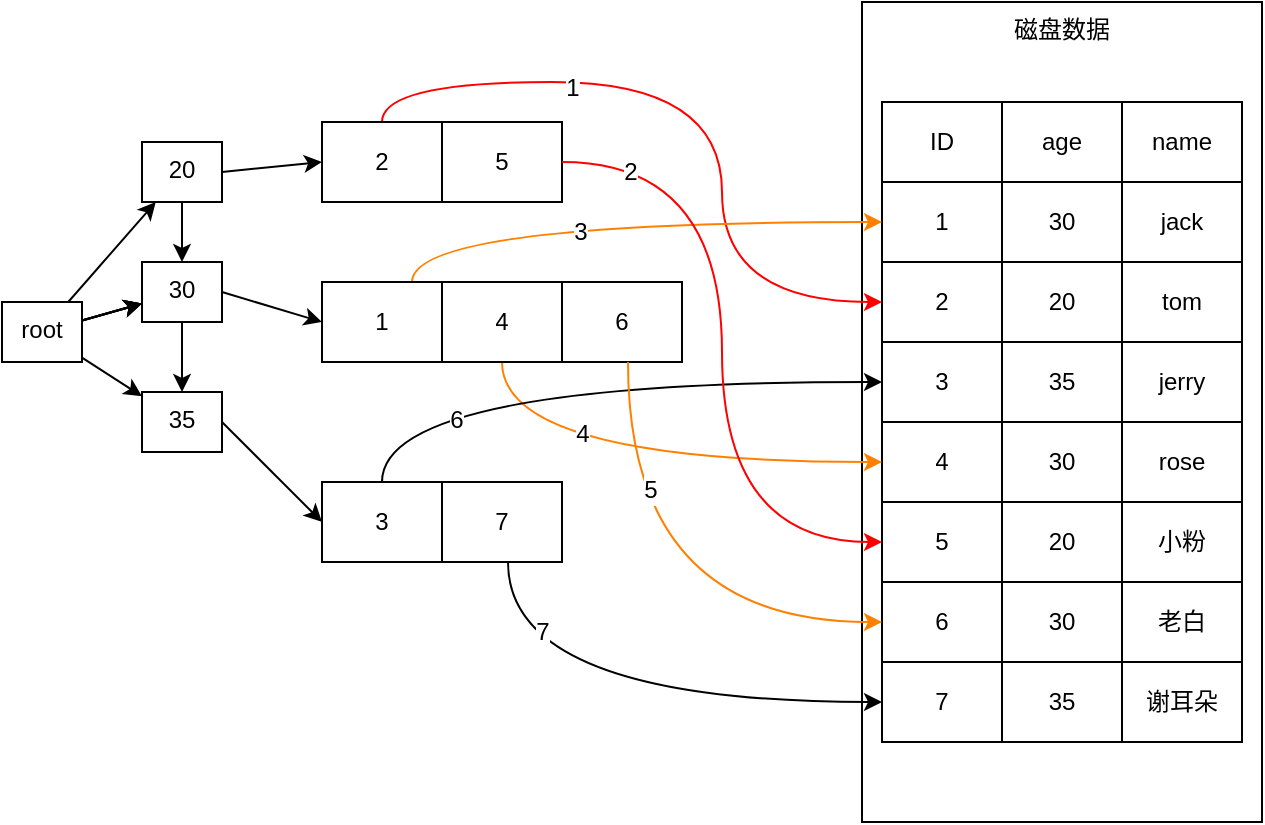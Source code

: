 <mxfile version="14.8.5" type="github">
  <diagram id="C5RBs43oDa-KdzZeNtuy" name="Page-1">
    <mxGraphModel dx="1186" dy="607" grid="1" gridSize="10" guides="1" tooltips="1" connect="1" arrows="1" fold="1" page="1" pageScale="1" pageWidth="827" pageHeight="1169" math="0" shadow="0">
      <root>
        <object label="" id="WIyWlLk6GJQsqaUBKTNV-0">
          <mxCell />
        </object>
        <mxCell id="WIyWlLk6GJQsqaUBKTNV-1" parent="WIyWlLk6GJQsqaUBKTNV-0" />
        <mxCell id="ZauKNGMCCzKdzQJjRfw_-163" value="磁盘数据" style="rounded=0;whiteSpace=wrap;html=1;labelBackgroundColor=none;verticalAlign=top;" parent="WIyWlLk6GJQsqaUBKTNV-1" vertex="1">
          <mxGeometry x="520" y="60" width="200" height="410" as="geometry" />
        </mxCell>
        <mxCell id="ZauKNGMCCzKdzQJjRfw_-85" value="" style="shape=table;html=1;whiteSpace=wrap;startSize=0;container=1;collapsible=0;childLayout=tableLayout;" parent="WIyWlLk6GJQsqaUBKTNV-1" vertex="1">
          <mxGeometry x="530" y="110" width="180" height="320" as="geometry" />
        </mxCell>
        <mxCell id="ZauKNGMCCzKdzQJjRfw_-86" value="" style="shape=partialRectangle;html=1;whiteSpace=wrap;collapsible=0;dropTarget=0;pointerEvents=0;fillColor=none;top=0;left=0;bottom=0;right=0;points=[[0,0.5],[1,0.5]];portConstraint=eastwest;" parent="ZauKNGMCCzKdzQJjRfw_-85" vertex="1">
          <mxGeometry width="180" height="40" as="geometry" />
        </mxCell>
        <mxCell id="ZauKNGMCCzKdzQJjRfw_-87" value="ID" style="shape=partialRectangle;html=1;whiteSpace=wrap;connectable=0;overflow=hidden;fillColor=none;top=0;left=0;bottom=0;right=0;" parent="ZauKNGMCCzKdzQJjRfw_-86" vertex="1">
          <mxGeometry width="60" height="40" as="geometry" />
        </mxCell>
        <mxCell id="ZauKNGMCCzKdzQJjRfw_-88" value="age" style="shape=partialRectangle;html=1;whiteSpace=wrap;connectable=0;overflow=hidden;fillColor=none;top=0;left=0;bottom=0;right=0;" parent="ZauKNGMCCzKdzQJjRfw_-86" vertex="1">
          <mxGeometry x="60" width="60" height="40" as="geometry" />
        </mxCell>
        <mxCell id="ZauKNGMCCzKdzQJjRfw_-89" value="name" style="shape=partialRectangle;html=1;whiteSpace=wrap;connectable=0;overflow=hidden;fillColor=none;top=0;left=0;bottom=0;right=0;" parent="ZauKNGMCCzKdzQJjRfw_-86" vertex="1">
          <mxGeometry x="120" width="60" height="40" as="geometry" />
        </mxCell>
        <mxCell id="ZauKNGMCCzKdzQJjRfw_-90" value="" style="shape=partialRectangle;html=1;whiteSpace=wrap;collapsible=0;dropTarget=0;pointerEvents=0;fillColor=none;top=0;left=0;bottom=0;right=0;points=[[0,0.5],[1,0.5]];portConstraint=eastwest;" parent="ZauKNGMCCzKdzQJjRfw_-85" vertex="1">
          <mxGeometry y="40" width="180" height="40" as="geometry" />
        </mxCell>
        <mxCell id="ZauKNGMCCzKdzQJjRfw_-91" value="1" style="shape=partialRectangle;html=1;whiteSpace=wrap;connectable=0;overflow=hidden;fillColor=none;top=0;left=0;bottom=0;right=0;" parent="ZauKNGMCCzKdzQJjRfw_-90" vertex="1">
          <mxGeometry width="60" height="40" as="geometry" />
        </mxCell>
        <mxCell id="ZauKNGMCCzKdzQJjRfw_-92" value="30" style="shape=partialRectangle;html=1;whiteSpace=wrap;connectable=0;overflow=hidden;fillColor=none;top=0;left=0;bottom=0;right=0;" parent="ZauKNGMCCzKdzQJjRfw_-90" vertex="1">
          <mxGeometry x="60" width="60" height="40" as="geometry" />
        </mxCell>
        <mxCell id="ZauKNGMCCzKdzQJjRfw_-93" value="jack" style="shape=partialRectangle;html=1;whiteSpace=wrap;connectable=0;overflow=hidden;fillColor=none;top=0;left=0;bottom=0;right=0;" parent="ZauKNGMCCzKdzQJjRfw_-90" vertex="1">
          <mxGeometry x="120" width="60" height="40" as="geometry" />
        </mxCell>
        <mxCell id="ZauKNGMCCzKdzQJjRfw_-94" value="" style="shape=partialRectangle;html=1;whiteSpace=wrap;collapsible=0;dropTarget=0;pointerEvents=0;fillColor=none;top=0;left=0;bottom=0;right=0;points=[[0,0.5],[1,0.5]];portConstraint=eastwest;" parent="ZauKNGMCCzKdzQJjRfw_-85" vertex="1">
          <mxGeometry y="80" width="180" height="40" as="geometry" />
        </mxCell>
        <mxCell id="ZauKNGMCCzKdzQJjRfw_-95" value="2" style="shape=partialRectangle;html=1;whiteSpace=wrap;connectable=0;overflow=hidden;fillColor=none;top=0;left=0;bottom=0;right=0;" parent="ZauKNGMCCzKdzQJjRfw_-94" vertex="1">
          <mxGeometry width="60" height="40" as="geometry" />
        </mxCell>
        <mxCell id="ZauKNGMCCzKdzQJjRfw_-96" value="20" style="shape=partialRectangle;html=1;whiteSpace=wrap;connectable=0;overflow=hidden;fillColor=none;top=0;left=0;bottom=0;right=0;" parent="ZauKNGMCCzKdzQJjRfw_-94" vertex="1">
          <mxGeometry x="60" width="60" height="40" as="geometry" />
        </mxCell>
        <mxCell id="ZauKNGMCCzKdzQJjRfw_-97" value="tom" style="shape=partialRectangle;html=1;whiteSpace=wrap;connectable=0;overflow=hidden;fillColor=none;top=0;left=0;bottom=0;right=0;" parent="ZauKNGMCCzKdzQJjRfw_-94" vertex="1">
          <mxGeometry x="120" width="60" height="40" as="geometry" />
        </mxCell>
        <mxCell id="ZauKNGMCCzKdzQJjRfw_-98" value="" style="shape=partialRectangle;html=1;whiteSpace=wrap;collapsible=0;dropTarget=0;pointerEvents=0;fillColor=none;top=0;left=0;bottom=0;right=0;points=[[0,0.5],[1,0.5]];portConstraint=eastwest;" parent="ZauKNGMCCzKdzQJjRfw_-85" vertex="1">
          <mxGeometry y="120" width="180" height="40" as="geometry" />
        </mxCell>
        <mxCell id="ZauKNGMCCzKdzQJjRfw_-99" value="3" style="shape=partialRectangle;html=1;whiteSpace=wrap;connectable=0;overflow=hidden;fillColor=none;top=0;left=0;bottom=0;right=0;" parent="ZauKNGMCCzKdzQJjRfw_-98" vertex="1">
          <mxGeometry width="60" height="40" as="geometry" />
        </mxCell>
        <mxCell id="ZauKNGMCCzKdzQJjRfw_-100" value="35" style="shape=partialRectangle;html=1;whiteSpace=wrap;connectable=0;overflow=hidden;fillColor=none;top=0;left=0;bottom=0;right=0;" parent="ZauKNGMCCzKdzQJjRfw_-98" vertex="1">
          <mxGeometry x="60" width="60" height="40" as="geometry" />
        </mxCell>
        <mxCell id="ZauKNGMCCzKdzQJjRfw_-101" value="jerry" style="shape=partialRectangle;html=1;whiteSpace=wrap;connectable=0;overflow=hidden;fillColor=none;top=0;left=0;bottom=0;right=0;" parent="ZauKNGMCCzKdzQJjRfw_-98" vertex="1">
          <mxGeometry x="120" width="60" height="40" as="geometry" />
        </mxCell>
        <mxCell id="ZauKNGMCCzKdzQJjRfw_-102" value="" style="shape=partialRectangle;html=1;whiteSpace=wrap;collapsible=0;dropTarget=0;pointerEvents=0;fillColor=none;top=0;left=0;bottom=0;right=0;points=[[0,0.5],[1,0.5]];portConstraint=eastwest;" parent="ZauKNGMCCzKdzQJjRfw_-85" vertex="1">
          <mxGeometry y="160" width="180" height="40" as="geometry" />
        </mxCell>
        <mxCell id="ZauKNGMCCzKdzQJjRfw_-103" value="4" style="shape=partialRectangle;html=1;whiteSpace=wrap;connectable=0;overflow=hidden;fillColor=none;top=0;left=0;bottom=0;right=0;" parent="ZauKNGMCCzKdzQJjRfw_-102" vertex="1">
          <mxGeometry width="60" height="40" as="geometry" />
        </mxCell>
        <mxCell id="ZauKNGMCCzKdzQJjRfw_-104" value="30" style="shape=partialRectangle;html=1;whiteSpace=wrap;connectable=0;overflow=hidden;fillColor=none;top=0;left=0;bottom=0;right=0;" parent="ZauKNGMCCzKdzQJjRfw_-102" vertex="1">
          <mxGeometry x="60" width="60" height="40" as="geometry" />
        </mxCell>
        <mxCell id="ZauKNGMCCzKdzQJjRfw_-105" value="rose" style="shape=partialRectangle;html=1;whiteSpace=wrap;connectable=0;overflow=hidden;fillColor=none;top=0;left=0;bottom=0;right=0;" parent="ZauKNGMCCzKdzQJjRfw_-102" vertex="1">
          <mxGeometry x="120" width="60" height="40" as="geometry" />
        </mxCell>
        <mxCell id="ZauKNGMCCzKdzQJjRfw_-106" value="" style="shape=partialRectangle;html=1;whiteSpace=wrap;collapsible=0;dropTarget=0;pointerEvents=0;fillColor=none;top=0;left=0;bottom=0;right=0;points=[[0,0.5],[1,0.5]];portConstraint=eastwest;" parent="ZauKNGMCCzKdzQJjRfw_-85" vertex="1">
          <mxGeometry y="200" width="180" height="40" as="geometry" />
        </mxCell>
        <mxCell id="ZauKNGMCCzKdzQJjRfw_-107" value="5" style="shape=partialRectangle;html=1;whiteSpace=wrap;connectable=0;overflow=hidden;fillColor=none;top=0;left=0;bottom=0;right=0;" parent="ZauKNGMCCzKdzQJjRfw_-106" vertex="1">
          <mxGeometry width="60" height="40" as="geometry" />
        </mxCell>
        <mxCell id="ZauKNGMCCzKdzQJjRfw_-108" value="20" style="shape=partialRectangle;html=1;whiteSpace=wrap;connectable=0;overflow=hidden;fillColor=none;top=0;left=0;bottom=0;right=0;" parent="ZauKNGMCCzKdzQJjRfw_-106" vertex="1">
          <mxGeometry x="60" width="60" height="40" as="geometry" />
        </mxCell>
        <mxCell id="ZauKNGMCCzKdzQJjRfw_-109" value="小粉" style="shape=partialRectangle;html=1;whiteSpace=wrap;connectable=0;overflow=hidden;fillColor=none;top=0;left=0;bottom=0;right=0;" parent="ZauKNGMCCzKdzQJjRfw_-106" vertex="1">
          <mxGeometry x="120" width="60" height="40" as="geometry" />
        </mxCell>
        <mxCell id="ZauKNGMCCzKdzQJjRfw_-110" value="" style="shape=partialRectangle;html=1;whiteSpace=wrap;collapsible=0;dropTarget=0;pointerEvents=0;fillColor=none;top=0;left=0;bottom=0;right=0;points=[[0,0.5],[1,0.5]];portConstraint=eastwest;" parent="ZauKNGMCCzKdzQJjRfw_-85" vertex="1">
          <mxGeometry y="240" width="180" height="40" as="geometry" />
        </mxCell>
        <mxCell id="ZauKNGMCCzKdzQJjRfw_-111" value="6" style="shape=partialRectangle;html=1;whiteSpace=wrap;connectable=0;overflow=hidden;fillColor=none;top=0;left=0;bottom=0;right=0;" parent="ZauKNGMCCzKdzQJjRfw_-110" vertex="1">
          <mxGeometry width="60" height="40" as="geometry" />
        </mxCell>
        <mxCell id="ZauKNGMCCzKdzQJjRfw_-112" value="30" style="shape=partialRectangle;html=1;whiteSpace=wrap;connectable=0;overflow=hidden;fillColor=none;top=0;left=0;bottom=0;right=0;" parent="ZauKNGMCCzKdzQJjRfw_-110" vertex="1">
          <mxGeometry x="60" width="60" height="40" as="geometry" />
        </mxCell>
        <mxCell id="ZauKNGMCCzKdzQJjRfw_-113" value="老白" style="shape=partialRectangle;html=1;whiteSpace=wrap;connectable=0;overflow=hidden;fillColor=none;top=0;left=0;bottom=0;right=0;" parent="ZauKNGMCCzKdzQJjRfw_-110" vertex="1">
          <mxGeometry x="120" width="60" height="40" as="geometry" />
        </mxCell>
        <mxCell id="ZauKNGMCCzKdzQJjRfw_-114" value="" style="shape=partialRectangle;html=1;whiteSpace=wrap;collapsible=0;dropTarget=0;pointerEvents=0;fillColor=none;top=0;left=0;bottom=0;right=0;points=[[0,0.5],[1,0.5]];portConstraint=eastwest;" parent="ZauKNGMCCzKdzQJjRfw_-85" vertex="1">
          <mxGeometry y="280" width="180" height="40" as="geometry" />
        </mxCell>
        <mxCell id="ZauKNGMCCzKdzQJjRfw_-115" value="7" style="shape=partialRectangle;html=1;whiteSpace=wrap;connectable=0;overflow=hidden;fillColor=none;top=0;left=0;bottom=0;right=0;" parent="ZauKNGMCCzKdzQJjRfw_-114" vertex="1">
          <mxGeometry width="60" height="40" as="geometry" />
        </mxCell>
        <mxCell id="ZauKNGMCCzKdzQJjRfw_-116" value="35" style="shape=partialRectangle;html=1;whiteSpace=wrap;connectable=0;overflow=hidden;fillColor=none;top=0;left=0;bottom=0;right=0;" parent="ZauKNGMCCzKdzQJjRfw_-114" vertex="1">
          <mxGeometry x="60" width="60" height="40" as="geometry" />
        </mxCell>
        <mxCell id="ZauKNGMCCzKdzQJjRfw_-117" value="谢耳朵" style="shape=partialRectangle;html=1;whiteSpace=wrap;connectable=0;overflow=hidden;fillColor=none;top=0;left=0;bottom=0;right=0;" parent="ZauKNGMCCzKdzQJjRfw_-114" vertex="1">
          <mxGeometry x="120" width="60" height="40" as="geometry" />
        </mxCell>
        <mxCell id="ZauKNGMCCzKdzQJjRfw_-276" value="" style="edgeStyle=none;rounded=0;orthogonalLoop=1;jettySize=auto;html=1;fontSize=12;strokeColor=#000000;strokeWidth=1;fillColor=#FF960D;" parent="WIyWlLk6GJQsqaUBKTNV-1" source="ZauKNGMCCzKdzQJjRfw_-274" target="ZauKNGMCCzKdzQJjRfw_-275" edge="1">
          <mxGeometry relative="1" as="geometry" />
        </mxCell>
        <mxCell id="ZauKNGMCCzKdzQJjRfw_-278" value="" style="edgeStyle=none;rounded=0;orthogonalLoop=1;jettySize=auto;html=1;fontSize=12;strokeColor=#000000;strokeWidth=1;fillColor=#FF960D;" parent="WIyWlLk6GJQsqaUBKTNV-1" source="ZauKNGMCCzKdzQJjRfw_-274" target="ZauKNGMCCzKdzQJjRfw_-277" edge="1">
          <mxGeometry relative="1" as="geometry" />
        </mxCell>
        <mxCell id="ZauKNGMCCzKdzQJjRfw_-279" value="" style="edgeStyle=none;rounded=0;orthogonalLoop=1;jettySize=auto;html=1;fontSize=12;strokeColor=#000000;strokeWidth=1;fillColor=#FF960D;" parent="WIyWlLk6GJQsqaUBKTNV-1" source="ZauKNGMCCzKdzQJjRfw_-274" target="ZauKNGMCCzKdzQJjRfw_-277" edge="1">
          <mxGeometry relative="1" as="geometry" />
        </mxCell>
        <mxCell id="ZauKNGMCCzKdzQJjRfw_-280" value="" style="edgeStyle=none;rounded=0;orthogonalLoop=1;jettySize=auto;html=1;fontSize=12;strokeColor=#000000;strokeWidth=1;fillColor=#FF960D;" parent="WIyWlLk6GJQsqaUBKTNV-1" source="ZauKNGMCCzKdzQJjRfw_-274" target="ZauKNGMCCzKdzQJjRfw_-277" edge="1">
          <mxGeometry relative="1" as="geometry" />
        </mxCell>
        <mxCell id="ZauKNGMCCzKdzQJjRfw_-281" value="" style="edgeStyle=none;rounded=0;orthogonalLoop=1;jettySize=auto;html=1;fontSize=12;strokeColor=#000000;strokeWidth=1;fillColor=#FF960D;" parent="WIyWlLk6GJQsqaUBKTNV-1" source="ZauKNGMCCzKdzQJjRfw_-274" target="ZauKNGMCCzKdzQJjRfw_-277" edge="1">
          <mxGeometry relative="1" as="geometry" />
        </mxCell>
        <mxCell id="ZauKNGMCCzKdzQJjRfw_-284" value="" style="edgeStyle=none;rounded=0;orthogonalLoop=1;jettySize=auto;html=1;fontSize=12;strokeColor=#000000;strokeWidth=1;fillColor=#FF960D;" parent="WIyWlLk6GJQsqaUBKTNV-1" source="ZauKNGMCCzKdzQJjRfw_-274" target="ZauKNGMCCzKdzQJjRfw_-283" edge="1">
          <mxGeometry relative="1" as="geometry" />
        </mxCell>
        <mxCell id="ZauKNGMCCzKdzQJjRfw_-274" value="&lt;font style=&quot;font-size: 12px&quot;&gt;root&lt;/font&gt;" style="rounded=0;whiteSpace=wrap;html=1;labelBackgroundColor=none;fontSize=12;verticalAlign=top;" parent="WIyWlLk6GJQsqaUBKTNV-1" vertex="1">
          <mxGeometry x="90" y="210" width="40" height="30" as="geometry" />
        </mxCell>
        <mxCell id="ZauKNGMCCzKdzQJjRfw_-287" style="edgeStyle=none;rounded=0;orthogonalLoop=1;jettySize=auto;html=1;exitX=0.5;exitY=1;exitDx=0;exitDy=0;entryX=0.5;entryY=0;entryDx=0;entryDy=0;fontSize=12;strokeColor=#000000;strokeWidth=1;fillColor=#FF960D;" parent="WIyWlLk6GJQsqaUBKTNV-1" source="ZauKNGMCCzKdzQJjRfw_-275" target="ZauKNGMCCzKdzQJjRfw_-277" edge="1">
          <mxGeometry relative="1" as="geometry" />
        </mxCell>
        <mxCell id="ZauKNGMCCzKdzQJjRfw_-294" style="edgeStyle=none;rounded=0;orthogonalLoop=1;jettySize=auto;html=1;exitX=1;exitY=0.5;exitDx=0;exitDy=0;entryX=0;entryY=0.5;entryDx=0;entryDy=0;fontSize=12;strokeColor=#000000;strokeWidth=1;fillColor=#FF960D;" parent="WIyWlLk6GJQsqaUBKTNV-1" source="ZauKNGMCCzKdzQJjRfw_-275" target="ZauKNGMCCzKdzQJjRfw_-291" edge="1">
          <mxGeometry relative="1" as="geometry" />
        </mxCell>
        <mxCell id="ZauKNGMCCzKdzQJjRfw_-275" value="&lt;font style=&quot;font-size: 12px&quot;&gt;20&lt;/font&gt;" style="rounded=0;whiteSpace=wrap;html=1;labelBackgroundColor=none;fontSize=12;verticalAlign=top;" parent="WIyWlLk6GJQsqaUBKTNV-1" vertex="1">
          <mxGeometry x="160" y="130" width="40" height="30" as="geometry" />
        </mxCell>
        <mxCell id="ZauKNGMCCzKdzQJjRfw_-288" style="edgeStyle=none;rounded=0;orthogonalLoop=1;jettySize=auto;html=1;exitX=0.5;exitY=1;exitDx=0;exitDy=0;entryX=0.5;entryY=0;entryDx=0;entryDy=0;fontSize=12;strokeColor=#000000;strokeWidth=1;fillColor=#FF960D;" parent="WIyWlLk6GJQsqaUBKTNV-1" source="ZauKNGMCCzKdzQJjRfw_-277" target="ZauKNGMCCzKdzQJjRfw_-283" edge="1">
          <mxGeometry relative="1" as="geometry" />
        </mxCell>
        <mxCell id="ZauKNGMCCzKdzQJjRfw_-300" style="edgeStyle=none;rounded=0;orthogonalLoop=1;jettySize=auto;html=1;exitX=1;exitY=0.5;exitDx=0;exitDy=0;entryX=0;entryY=0.5;entryDx=0;entryDy=0;fontSize=12;strokeColor=#000000;strokeWidth=1;fillColor=#FF960D;" parent="WIyWlLk6GJQsqaUBKTNV-1" source="ZauKNGMCCzKdzQJjRfw_-277" target="ZauKNGMCCzKdzQJjRfw_-296" edge="1">
          <mxGeometry relative="1" as="geometry" />
        </mxCell>
        <mxCell id="ZauKNGMCCzKdzQJjRfw_-277" value="&lt;font style=&quot;font-size: 12px&quot;&gt;30&lt;/font&gt;" style="rounded=0;whiteSpace=wrap;html=1;labelBackgroundColor=none;fontSize=12;verticalAlign=top;" parent="WIyWlLk6GJQsqaUBKTNV-1" vertex="1">
          <mxGeometry x="160" y="190" width="40" height="30" as="geometry" />
        </mxCell>
        <mxCell id="ZauKNGMCCzKdzQJjRfw_-305" style="edgeStyle=none;rounded=0;orthogonalLoop=1;jettySize=auto;html=1;exitX=1;exitY=0.5;exitDx=0;exitDy=0;entryX=0;entryY=0.5;entryDx=0;entryDy=0;fontSize=12;strokeColor=#000000;strokeWidth=1;fillColor=#FF960D;" parent="WIyWlLk6GJQsqaUBKTNV-1" source="ZauKNGMCCzKdzQJjRfw_-283" target="ZauKNGMCCzKdzQJjRfw_-302" edge="1">
          <mxGeometry relative="1" as="geometry" />
        </mxCell>
        <mxCell id="ZauKNGMCCzKdzQJjRfw_-283" value="&lt;font style=&quot;font-size: 12px&quot;&gt;35&lt;/font&gt;" style="rounded=0;whiteSpace=wrap;html=1;labelBackgroundColor=none;fontSize=12;verticalAlign=top;" parent="WIyWlLk6GJQsqaUBKTNV-1" vertex="1">
          <mxGeometry x="160" y="255" width="40" height="30" as="geometry" />
        </mxCell>
        <mxCell id="ZauKNGMCCzKdzQJjRfw_-306" style="edgeStyle=orthogonalEdgeStyle;curved=1;rounded=0;orthogonalLoop=1;jettySize=auto;html=1;exitX=0.25;exitY=0;exitDx=0;exitDy=0;entryX=0;entryY=0.5;entryDx=0;entryDy=0;fontSize=12;strokeColor=#FF0000;strokeWidth=1;fillColor=#FF960D;" parent="WIyWlLk6GJQsqaUBKTNV-1" source="ZauKNGMCCzKdzQJjRfw_-290" target="ZauKNGMCCzKdzQJjRfw_-94" edge="1">
          <mxGeometry relative="1" as="geometry" />
        </mxCell>
        <mxCell id="ZauKNGMCCzKdzQJjRfw_-314" value="1" style="edgeLabel;html=1;align=center;verticalAlign=middle;resizable=0;points=[];fontSize=12;" parent="ZauKNGMCCzKdzQJjRfw_-306" vertex="1" connectable="0">
          <mxGeometry x="-0.395" y="-3" relative="1" as="geometry">
            <mxPoint as="offset" />
          </mxGeometry>
        </mxCell>
        <mxCell id="ZauKNGMCCzKdzQJjRfw_-290" value="" style="shape=table;html=1;whiteSpace=wrap;startSize=0;container=1;collapsible=0;childLayout=tableLayout;" parent="WIyWlLk6GJQsqaUBKTNV-1" vertex="1">
          <mxGeometry x="250" y="120" width="120" height="40" as="geometry" />
        </mxCell>
        <mxCell id="ZauKNGMCCzKdzQJjRfw_-291" value="" style="shape=partialRectangle;html=1;whiteSpace=wrap;collapsible=0;dropTarget=0;pointerEvents=0;fillColor=none;top=0;left=0;bottom=0;right=0;points=[[0,0.5],[1,0.5]];portConstraint=eastwest;" parent="ZauKNGMCCzKdzQJjRfw_-290" vertex="1">
          <mxGeometry width="120" height="40" as="geometry" />
        </mxCell>
        <mxCell id="ZauKNGMCCzKdzQJjRfw_-292" value="2" style="shape=partialRectangle;html=1;whiteSpace=wrap;connectable=0;overflow=hidden;fillColor=none;top=0;left=0;bottom=0;right=0;" parent="ZauKNGMCCzKdzQJjRfw_-291" vertex="1">
          <mxGeometry width="60" height="40" as="geometry" />
        </mxCell>
        <mxCell id="ZauKNGMCCzKdzQJjRfw_-293" value="5" style="shape=partialRectangle;html=1;whiteSpace=wrap;connectable=0;overflow=hidden;fillColor=none;top=0;left=0;bottom=0;right=0;" parent="ZauKNGMCCzKdzQJjRfw_-291" vertex="1">
          <mxGeometry x="60" width="60" height="40" as="geometry" />
        </mxCell>
        <mxCell id="ZauKNGMCCzKdzQJjRfw_-308" style="edgeStyle=orthogonalEdgeStyle;curved=1;rounded=0;orthogonalLoop=1;jettySize=auto;html=1;exitX=0.25;exitY=0;exitDx=0;exitDy=0;entryX=0;entryY=0.5;entryDx=0;entryDy=0;fontSize=12;strokeColor=#FF8000;strokeWidth=1;fillColor=#FF960D;" parent="WIyWlLk6GJQsqaUBKTNV-1" source="ZauKNGMCCzKdzQJjRfw_-295" target="ZauKNGMCCzKdzQJjRfw_-90" edge="1">
          <mxGeometry relative="1" as="geometry" />
        </mxCell>
        <mxCell id="ZauKNGMCCzKdzQJjRfw_-316" value="3" style="edgeLabel;html=1;align=center;verticalAlign=middle;resizable=0;points=[];fontSize=12;" parent="ZauKNGMCCzKdzQJjRfw_-308" vertex="1" connectable="0">
          <mxGeometry x="-0.14" y="-5" relative="1" as="geometry">
            <mxPoint as="offset" />
          </mxGeometry>
        </mxCell>
        <mxCell id="ZauKNGMCCzKdzQJjRfw_-312" style="edgeStyle=orthogonalEdgeStyle;curved=1;rounded=0;orthogonalLoop=1;jettySize=auto;html=1;exitX=0.5;exitY=1;exitDx=0;exitDy=0;entryX=0;entryY=0.5;entryDx=0;entryDy=0;fontSize=12;strokeColor=#FF8000;strokeWidth=1;fillColor=#FF960D;exitPerimeter=0;" parent="WIyWlLk6GJQsqaUBKTNV-1" source="ZauKNGMCCzKdzQJjRfw_-296" target="ZauKNGMCCzKdzQJjRfw_-102" edge="1">
          <mxGeometry relative="1" as="geometry" />
        </mxCell>
        <mxCell id="ZauKNGMCCzKdzQJjRfw_-317" value="4" style="edgeLabel;html=1;align=center;verticalAlign=middle;resizable=0;points=[];fontSize=12;" parent="ZauKNGMCCzKdzQJjRfw_-312" vertex="1" connectable="0">
          <mxGeometry x="-0.25" y="14" relative="1" as="geometry">
            <mxPoint as="offset" />
          </mxGeometry>
        </mxCell>
        <mxCell id="ZauKNGMCCzKdzQJjRfw_-295" value="" style="shape=table;html=1;whiteSpace=wrap;startSize=0;container=1;collapsible=0;childLayout=tableLayout;" parent="WIyWlLk6GJQsqaUBKTNV-1" vertex="1">
          <mxGeometry x="250" y="200" width="180" height="40" as="geometry" />
        </mxCell>
        <mxCell id="ZauKNGMCCzKdzQJjRfw_-296" value="" style="shape=partialRectangle;html=1;whiteSpace=wrap;collapsible=0;dropTarget=0;pointerEvents=0;fillColor=none;top=0;left=0;bottom=0;right=0;points=[[0,0.5],[1,0.5]];portConstraint=eastwest;" parent="ZauKNGMCCzKdzQJjRfw_-295" vertex="1">
          <mxGeometry width="180" height="40" as="geometry" />
        </mxCell>
        <mxCell id="ZauKNGMCCzKdzQJjRfw_-297" value="1" style="shape=partialRectangle;html=1;whiteSpace=wrap;connectable=0;overflow=hidden;fillColor=none;top=0;left=0;bottom=0;right=0;" parent="ZauKNGMCCzKdzQJjRfw_-296" vertex="1">
          <mxGeometry width="60" height="40" as="geometry" />
        </mxCell>
        <mxCell id="ZauKNGMCCzKdzQJjRfw_-298" value="4" style="shape=partialRectangle;html=1;whiteSpace=wrap;connectable=0;overflow=hidden;fillColor=none;top=0;left=0;bottom=0;right=0;" parent="ZauKNGMCCzKdzQJjRfw_-296" vertex="1">
          <mxGeometry x="60" width="60" height="40" as="geometry" />
        </mxCell>
        <mxCell id="ZauKNGMCCzKdzQJjRfw_-299" value="6" style="shape=partialRectangle;html=1;whiteSpace=wrap;connectable=0;overflow=hidden;fillColor=none;top=0;left=0;bottom=0;right=0;" parent="ZauKNGMCCzKdzQJjRfw_-296" vertex="1">
          <mxGeometry x="120" width="60" height="40" as="geometry" />
        </mxCell>
        <mxCell id="ZauKNGMCCzKdzQJjRfw_-310" style="edgeStyle=orthogonalEdgeStyle;curved=1;rounded=0;orthogonalLoop=1;jettySize=auto;html=1;exitX=0.25;exitY=0;exitDx=0;exitDy=0;entryX=0;entryY=0.5;entryDx=0;entryDy=0;fontSize=12;strokeColor=#000000;strokeWidth=1;fillColor=#FF960D;" parent="WIyWlLk6GJQsqaUBKTNV-1" source="ZauKNGMCCzKdzQJjRfw_-301" target="ZauKNGMCCzKdzQJjRfw_-98" edge="1">
          <mxGeometry relative="1" as="geometry" />
        </mxCell>
        <mxCell id="ZauKNGMCCzKdzQJjRfw_-319" value="6" style="edgeLabel;html=1;align=center;verticalAlign=middle;resizable=0;points=[];fontSize=12;" parent="ZauKNGMCCzKdzQJjRfw_-310" vertex="1" connectable="0">
          <mxGeometry x="-0.42" y="-19" relative="1" as="geometry">
            <mxPoint as="offset" />
          </mxGeometry>
        </mxCell>
        <mxCell id="ZauKNGMCCzKdzQJjRfw_-301" value="" style="shape=table;html=1;whiteSpace=wrap;startSize=0;container=1;collapsible=0;childLayout=tableLayout;" parent="WIyWlLk6GJQsqaUBKTNV-1" vertex="1">
          <mxGeometry x="250" y="300" width="120" height="40" as="geometry" />
        </mxCell>
        <mxCell id="ZauKNGMCCzKdzQJjRfw_-302" value="" style="shape=partialRectangle;html=1;whiteSpace=wrap;collapsible=0;dropTarget=0;pointerEvents=0;fillColor=none;top=0;left=0;bottom=0;right=0;points=[[0,0.5],[1,0.5]];portConstraint=eastwest;" parent="ZauKNGMCCzKdzQJjRfw_-301" vertex="1">
          <mxGeometry width="120" height="40" as="geometry" />
        </mxCell>
        <mxCell id="ZauKNGMCCzKdzQJjRfw_-303" value="3" style="shape=partialRectangle;html=1;whiteSpace=wrap;connectable=0;overflow=hidden;fillColor=none;top=0;left=0;bottom=0;right=0;" parent="ZauKNGMCCzKdzQJjRfw_-302" vertex="1">
          <mxGeometry width="60" height="40" as="geometry" />
        </mxCell>
        <mxCell id="ZauKNGMCCzKdzQJjRfw_-304" value="7" style="shape=partialRectangle;html=1;whiteSpace=wrap;connectable=0;overflow=hidden;fillColor=none;top=0;left=0;bottom=0;right=0;" parent="ZauKNGMCCzKdzQJjRfw_-302" vertex="1">
          <mxGeometry x="60" width="60" height="40" as="geometry" />
        </mxCell>
        <mxCell id="ZauKNGMCCzKdzQJjRfw_-307" style="edgeStyle=orthogonalEdgeStyle;curved=1;rounded=0;orthogonalLoop=1;jettySize=auto;html=1;exitX=1;exitY=0.5;exitDx=0;exitDy=0;entryX=0;entryY=0.5;entryDx=0;entryDy=0;fontSize=12;strokeColor=#FF0000;strokeWidth=1;fillColor=#FF960D;" parent="WIyWlLk6GJQsqaUBKTNV-1" source="ZauKNGMCCzKdzQJjRfw_-291" target="ZauKNGMCCzKdzQJjRfw_-106" edge="1">
          <mxGeometry relative="1" as="geometry" />
        </mxCell>
        <mxCell id="ZauKNGMCCzKdzQJjRfw_-315" value="2" style="edgeLabel;html=1;align=center;verticalAlign=middle;resizable=0;points=[];fontSize=12;" parent="ZauKNGMCCzKdzQJjRfw_-307" vertex="1" connectable="0">
          <mxGeometry x="-0.806" y="-5" relative="1" as="geometry">
            <mxPoint as="offset" />
          </mxGeometry>
        </mxCell>
        <mxCell id="ZauKNGMCCzKdzQJjRfw_-311" style="edgeStyle=orthogonalEdgeStyle;curved=1;rounded=0;orthogonalLoop=1;jettySize=auto;html=1;exitX=0.85;exitY=1;exitDx=0;exitDy=0;entryX=0;entryY=0.5;entryDx=0;entryDy=0;fontSize=12;strokeColor=#FF8000;strokeWidth=1;fillColor=#FF960D;exitPerimeter=0;" parent="WIyWlLk6GJQsqaUBKTNV-1" source="ZauKNGMCCzKdzQJjRfw_-296" target="ZauKNGMCCzKdzQJjRfw_-110" edge="1">
          <mxGeometry relative="1" as="geometry" />
        </mxCell>
        <mxCell id="ZauKNGMCCzKdzQJjRfw_-318" value="5" style="edgeLabel;html=1;align=center;verticalAlign=middle;resizable=0;points=[];fontSize=12;" parent="ZauKNGMCCzKdzQJjRfw_-311" vertex="1" connectable="0">
          <mxGeometry x="-0.502" y="11" relative="1" as="geometry">
            <mxPoint as="offset" />
          </mxGeometry>
        </mxCell>
        <mxCell id="ZauKNGMCCzKdzQJjRfw_-313" style="edgeStyle=orthogonalEdgeStyle;curved=1;rounded=0;orthogonalLoop=1;jettySize=auto;html=1;exitX=0.775;exitY=1;exitDx=0;exitDy=0;entryX=0;entryY=0.5;entryDx=0;entryDy=0;fontSize=12;strokeColor=#000000;strokeWidth=1;fillColor=#FF960D;exitPerimeter=0;" parent="WIyWlLk6GJQsqaUBKTNV-1" source="ZauKNGMCCzKdzQJjRfw_-302" target="ZauKNGMCCzKdzQJjRfw_-114" edge="1">
          <mxGeometry relative="1" as="geometry" />
        </mxCell>
        <mxCell id="ZauKNGMCCzKdzQJjRfw_-320" value="7" style="edgeLabel;html=1;align=center;verticalAlign=middle;resizable=0;points=[];fontSize=12;" parent="ZauKNGMCCzKdzQJjRfw_-313" vertex="1" connectable="0">
          <mxGeometry x="-0.728" y="17" relative="1" as="geometry">
            <mxPoint as="offset" />
          </mxGeometry>
        </mxCell>
      </root>
    </mxGraphModel>
  </diagram>
</mxfile>
